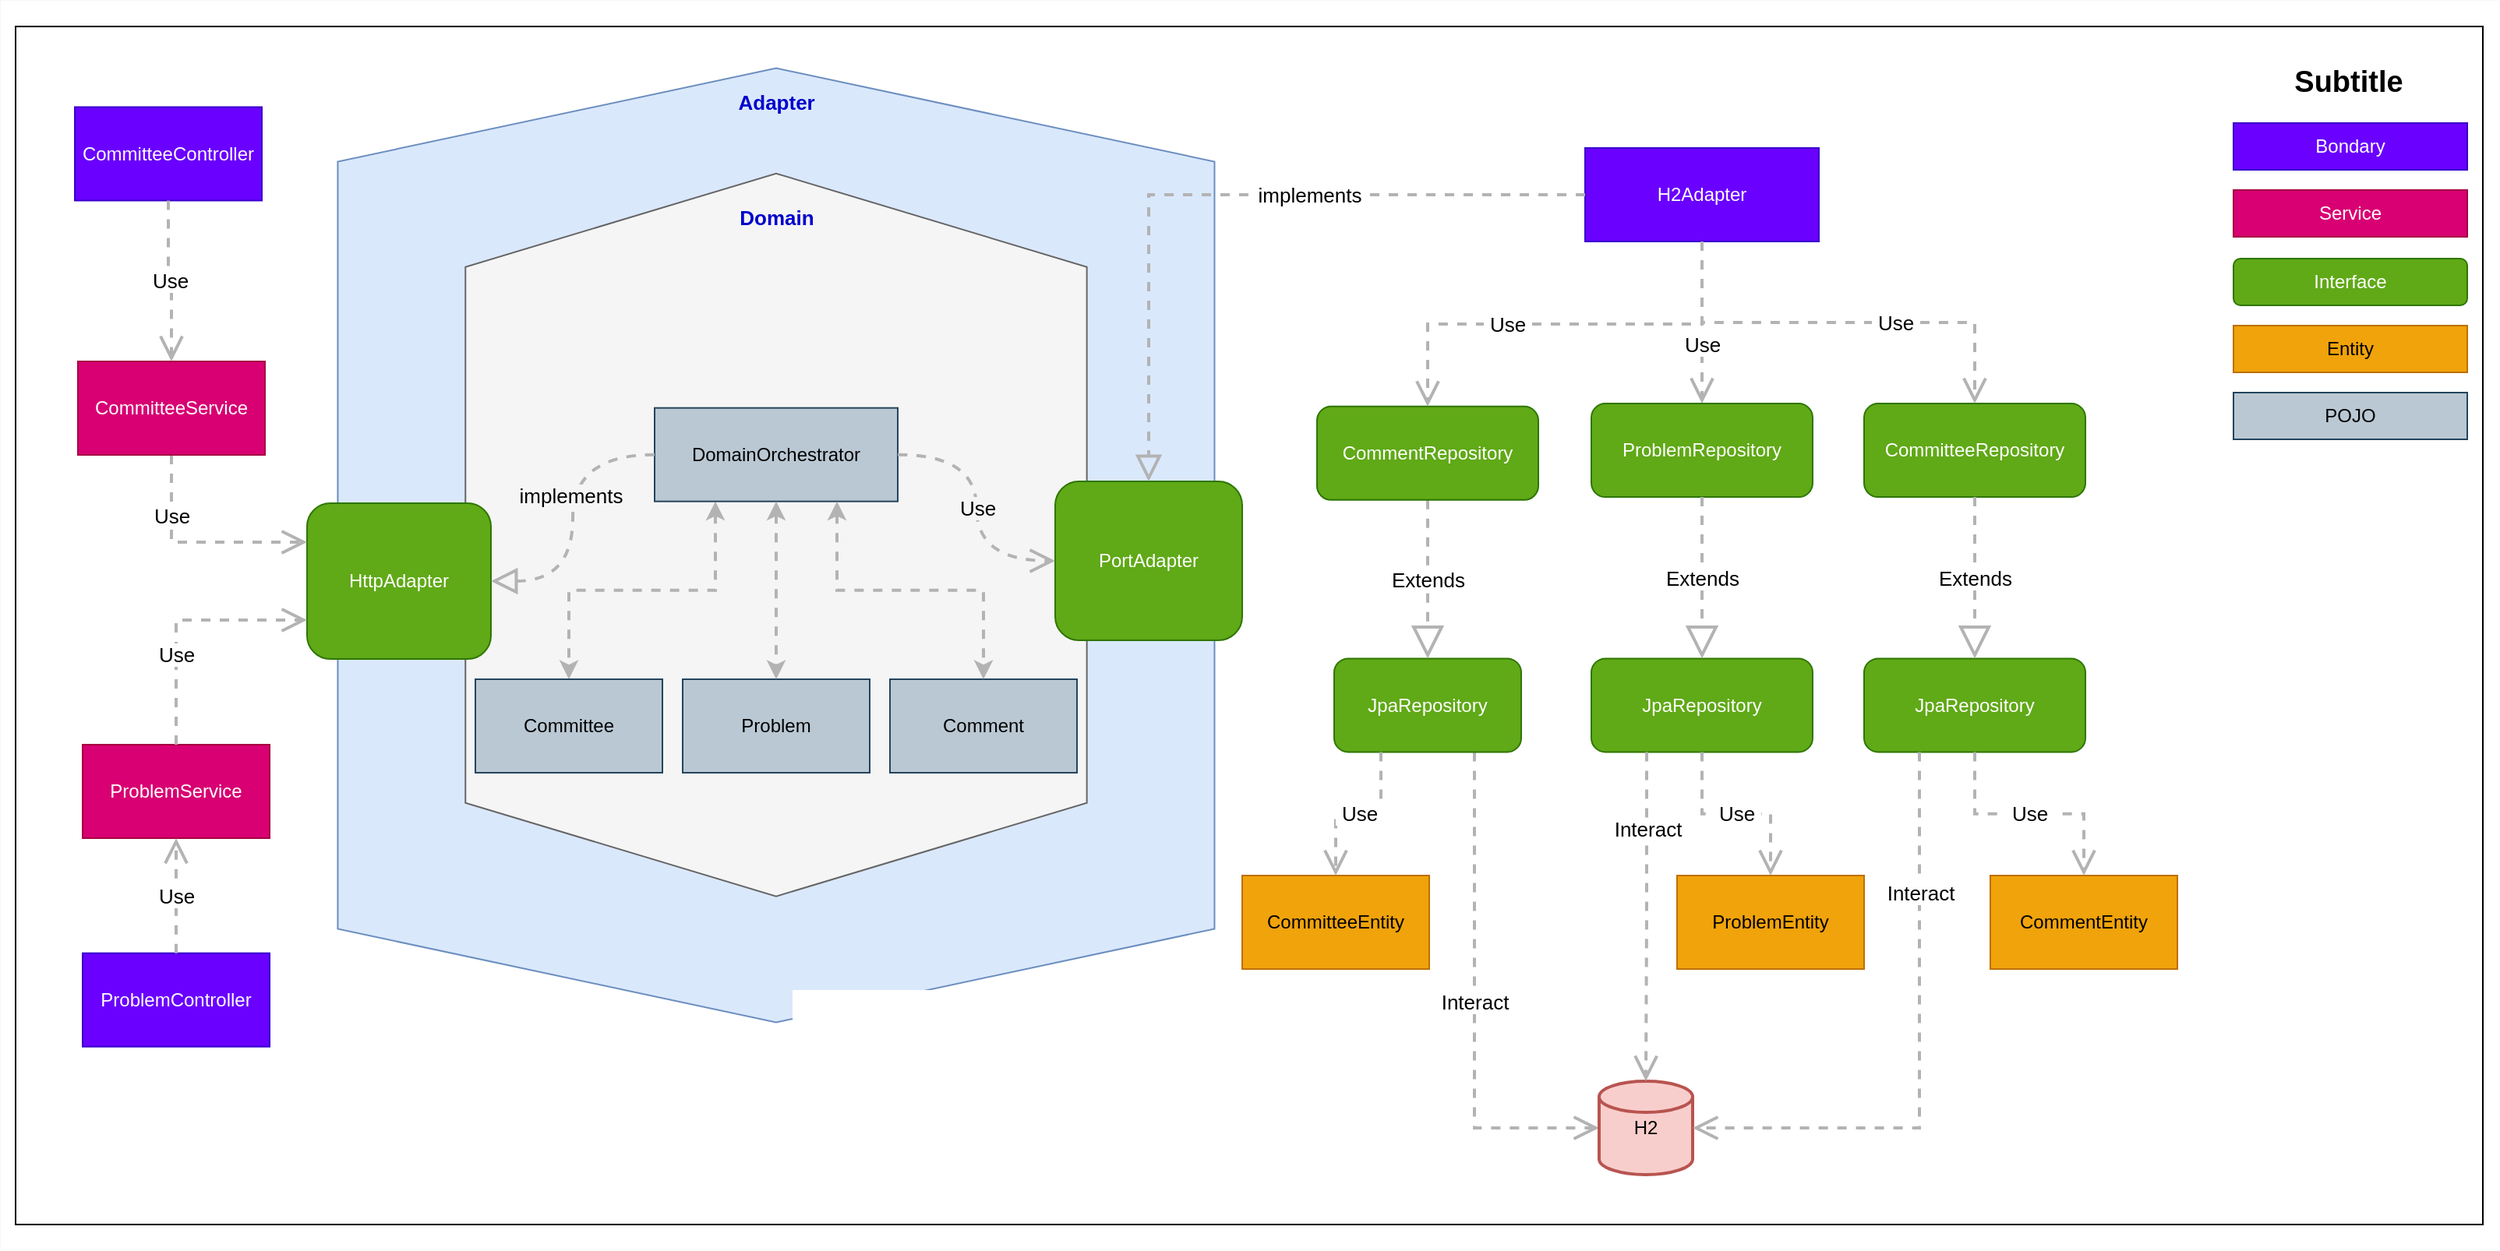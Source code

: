 <mxfile version="24.3.1" type="device">
  <diagram name="Página-1" id="RmR41FKQyNTd-4EqPvgw">
    <mxGraphModel dx="1786" dy="991" grid="0" gridSize="10" guides="1" tooltips="1" connect="1" arrows="1" fold="1" page="1" pageScale="1" pageWidth="1169" pageHeight="827" math="0" shadow="0">
      <root>
        <mxCell id="0" />
        <mxCell id="1" parent="0" />
        <mxCell id="VDhaZElDpYI76GXAFYW8-35" value="" style="rounded=0;whiteSpace=wrap;html=1;strokeWidth=0;strokeColor=#A8A8A8;" vertex="1" parent="1">
          <mxGeometry x="6" y="14" width="1603" height="802" as="geometry" />
        </mxCell>
        <mxCell id="6YGkL5kbI_UdYw510xrC-28" value="" style="rounded=0;whiteSpace=wrap;html=1;" parent="1" vertex="1">
          <mxGeometry x="16" y="31" width="1583" height="769" as="geometry" />
        </mxCell>
        <mxCell id="VDhaZElDpYI76GXAFYW8-1" value="&lt;b&gt;&lt;font color=&quot;#0000cc&quot; style=&quot;font-size: 13px;&quot;&gt;Adapter&lt;/font&gt;&lt;/b&gt;" style="shape=hexagon;perimeter=hexagonPerimeter2;whiteSpace=wrap;fixedSize=1;rotation=-90;size=60;fillColor=#dae8fc;strokeColor=#6c8ebf;align=left;html=1;textDirection=vertical-lr;spacingBottom=0;spacingRight=0;spacingLeft=580;" vertex="1" parent="1">
          <mxGeometry x="197.73" y="82.73" width="612.48" height="562.52" as="geometry" />
        </mxCell>
        <mxCell id="6YGkL5kbI_UdYw510xrC-1" value="&lt;b&gt;&lt;font color=&quot;#0000cc&quot; style=&quot;font-size: 13px;&quot;&gt;Domain&lt;/font&gt;&lt;/b&gt;" style="shape=hexagon;perimeter=hexagonPerimeter2;whiteSpace=wrap;fixedSize=1;rotation=-90;size=60;fillColor=#f5f5f5;fontColor=#333333;strokeColor=#666666;align=left;html=1;textDirection=vertical-lr;spacingBottom=0;spacingRight=0;spacingLeft=425;" parent="1" vertex="1">
          <mxGeometry x="271.98" y="158" width="464" height="398.69" as="geometry" />
        </mxCell>
        <mxCell id="6YGkL5kbI_UdYw510xrC-2" value="CommitteeController" style="rounded=0;whiteSpace=wrap;html=1;fillColor=#6a00ff;strokeColor=#3700CC;fontColor=#ffffff;" parent="1" vertex="1">
          <mxGeometry x="54" y="82.73" width="120" height="60" as="geometry" />
        </mxCell>
        <mxCell id="6YGkL5kbI_UdYw510xrC-3" value="HttpAdapter" style="rounded=1;whiteSpace=wrap;html=1;fillColor=#60a917;strokeColor=#2D7600;fontColor=#ffffff;" parent="1" vertex="1">
          <mxGeometry x="203" y="337" width="118" height="100" as="geometry" />
        </mxCell>
        <mxCell id="6YGkL5kbI_UdYw510xrC-25" style="edgeStyle=orthogonalEdgeStyle;rounded=0;orthogonalLoop=1;jettySize=auto;html=1;entryX=0.5;entryY=0;entryDx=0;entryDy=0;dashed=1;strokeWidth=2;strokeColor=#B3B3B3;startArrow=classic;startFill=1;exitX=0.25;exitY=1;exitDx=0;exitDy=0;" parent="1" source="6YGkL5kbI_UdYw510xrC-4" target="6YGkL5kbI_UdYw510xrC-24" edge="1">
          <mxGeometry relative="1" as="geometry" />
        </mxCell>
        <mxCell id="6YGkL5kbI_UdYw510xrC-4" value="DomainOrchestrator" style="rounded=0;whiteSpace=wrap;html=1;fillColor=#bac8d3;strokeColor=#23445d;" parent="1" vertex="1">
          <mxGeometry x="426" y="275.84" width="156" height="60" as="geometry" />
        </mxCell>
        <mxCell id="6YGkL5kbI_UdYw510xrC-6" value="" style="endArrow=block;dashed=1;endFill=0;endSize=12;html=1;rounded=0;exitX=0;exitY=0.5;exitDx=0;exitDy=0;entryX=1;entryY=0.5;entryDx=0;entryDy=0;strokeWidth=2;fontSize=13;strokeColor=#B3B3B3;edgeStyle=orthogonalEdgeStyle;curved=1;" parent="1" source="6YGkL5kbI_UdYw510xrC-4" target="6YGkL5kbI_UdYw510xrC-3" edge="1">
          <mxGeometry width="160" relative="1" as="geometry">
            <mxPoint x="63" y="335.84" as="sourcePoint" />
            <mxPoint x="223" y="335.84" as="targetPoint" />
          </mxGeometry>
        </mxCell>
        <mxCell id="6YGkL5kbI_UdYw510xrC-7" value="&lt;span style=&quot;background-color: rgb(245, 245, 245);&quot;&gt;implements&lt;/span&gt;" style="edgeLabel;html=1;align=center;verticalAlign=middle;resizable=0;points=[];fontSize=13;" parent="6YGkL5kbI_UdYw510xrC-6" vertex="1" connectable="0">
          <mxGeometry x="-0.159" y="-2" relative="1" as="geometry">
            <mxPoint as="offset" />
          </mxGeometry>
        </mxCell>
        <mxCell id="6YGkL5kbI_UdYw510xrC-11" value="PortAdapter" style="rounded=1;whiteSpace=wrap;html=1;fillColor=#60a917;strokeColor=#2D7600;fontColor=#ffffff;" parent="1" vertex="1">
          <mxGeometry x="683" y="323" width="120" height="102" as="geometry" />
        </mxCell>
        <mxCell id="6YGkL5kbI_UdYw510xrC-13" value="&lt;span style=&quot;background-color: rgb(245, 245, 245);&quot;&gt;&amp;nbsp;Use&amp;nbsp;&lt;/span&gt;" style="endArrow=open;endSize=12;dashed=1;html=1;rounded=0;exitX=1;exitY=0.5;exitDx=0;exitDy=0;entryX=0;entryY=0.5;entryDx=0;entryDy=0;edgeStyle=orthogonalEdgeStyle;strokeWidth=2;fontSize=13;strokeColor=#B3B3B3;curved=1;" parent="1" source="6YGkL5kbI_UdYw510xrC-4" target="6YGkL5kbI_UdYw510xrC-11" edge="1">
          <mxGeometry width="160" relative="1" as="geometry">
            <mxPoint x="363" y="725.84" as="sourcePoint" />
            <mxPoint x="783" y="465.84" as="targetPoint" />
            <mxPoint as="offset" />
          </mxGeometry>
        </mxCell>
        <mxCell id="6YGkL5kbI_UdYw510xrC-14" value="&amp;nbsp;Use&amp;nbsp;" style="endArrow=open;endSize=12;dashed=1;html=1;rounded=0;exitX=0.5;exitY=1;exitDx=0;exitDy=0;entryX=0;entryY=0.25;entryDx=0;entryDy=0;edgeStyle=orthogonalEdgeStyle;strokeWidth=2;fontSize=13;strokeColor=#B3B3B3;" parent="1" source="VDhaZElDpYI76GXAFYW8-4" target="6YGkL5kbI_UdYw510xrC-3" edge="1">
          <mxGeometry x="-0.455" width="160" relative="1" as="geometry">
            <mxPoint x="333" y="675.84" as="sourcePoint" />
            <mxPoint x="753" y="415.84" as="targetPoint" />
            <mxPoint as="offset" />
          </mxGeometry>
        </mxCell>
        <mxCell id="6YGkL5kbI_UdYw510xrC-15" value="H2Adapter" style="rounded=0;whiteSpace=wrap;html=1;fillColor=#6a00ff;strokeColor=#3700CC;fontColor=#ffffff;" parent="1" vertex="1">
          <mxGeometry x="1023" y="109" width="150" height="60" as="geometry" />
        </mxCell>
        <mxCell id="6YGkL5kbI_UdYw510xrC-16" value="" style="endArrow=block;dashed=1;endFill=0;endSize=12;html=1;rounded=0;exitX=0;exitY=0.5;exitDx=0;exitDy=0;strokeWidth=2;fontSize=13;strokeColor=#B3B3B3;edgeStyle=orthogonalEdgeStyle;" parent="1" source="6YGkL5kbI_UdYw510xrC-15" target="6YGkL5kbI_UdYw510xrC-11" edge="1">
          <mxGeometry width="160" relative="1" as="geometry">
            <mxPoint x="273" y="645.84" as="sourcePoint" />
            <mxPoint x="273" y="425.84" as="targetPoint" />
          </mxGeometry>
        </mxCell>
        <mxCell id="6YGkL5kbI_UdYw510xrC-17" value="implements" style="edgeLabel;html=1;align=center;verticalAlign=middle;resizable=0;points=[];fontSize=13;labelBackgroundColor=#FFFFFF;" parent="6YGkL5kbI_UdYw510xrC-16" vertex="1" connectable="0">
          <mxGeometry x="-0.159" y="-2" relative="1" as="geometry">
            <mxPoint x="18" y="2" as="offset" />
          </mxGeometry>
        </mxCell>
        <mxCell id="6YGkL5kbI_UdYw510xrC-19" value="&amp;nbsp;Use&amp;nbsp;" style="endArrow=open;endSize=12;dashed=1;html=1;rounded=0;edgeStyle=orthogonalEdgeStyle;strokeWidth=2;fontSize=13;strokeColor=#B3B3B3;" parent="1" source="6YGkL5kbI_UdYw510xrC-15" target="VDhaZElDpYI76GXAFYW8-13" edge="1">
          <mxGeometry x="0.263" width="160" relative="1" as="geometry">
            <mxPoint x="333" y="675.84" as="sourcePoint" />
            <mxPoint x="753" y="415.84" as="targetPoint" />
            <mxPoint as="offset" />
          </mxGeometry>
        </mxCell>
        <mxCell id="6YGkL5kbI_UdYw510xrC-20" value="Interact" style="endArrow=open;endSize=12;dashed=1;html=1;rounded=0;entryX=0;entryY=0.5;entryDx=0;entryDy=0;edgeStyle=orthogonalEdgeStyle;strokeWidth=2;fontSize=13;strokeColor=#B3B3B3;entryPerimeter=0;exitX=0.75;exitY=1;exitDx=0;exitDy=0;" parent="1" source="6YGkL5kbI_UdYw510xrC-21" target="6YGkL5kbI_UdYw510xrC-23" edge="1">
          <mxGeometry width="160" relative="1" as="geometry">
            <mxPoint x="343" y="685.84" as="sourcePoint" />
            <mxPoint x="763" y="425.84" as="targetPoint" />
            <mxPoint as="offset" />
          </mxGeometry>
        </mxCell>
        <mxCell id="6YGkL5kbI_UdYw510xrC-21" value="JpaRepository" style="rounded=1;whiteSpace=wrap;html=1;fillColor=#60a917;strokeColor=#2D7600;fontColor=#ffffff;" parent="1" vertex="1">
          <mxGeometry x="862" y="436.69" width="120" height="60" as="geometry" />
        </mxCell>
        <mxCell id="6YGkL5kbI_UdYw510xrC-22" value="&lt;font style=&quot;font-size: 13px;&quot;&gt;Extends&lt;/font&gt;" style="endArrow=block;endSize=16;endFill=0;html=1;rounded=0;exitX=0.5;exitY=1;exitDx=0;exitDy=0;entryX=0.5;entryY=0;entryDx=0;entryDy=0;strokeWidth=2;dashed=1;strokeColor=#B3B3B3;" parent="1" source="VDhaZElDpYI76GXAFYW8-14" target="6YGkL5kbI_UdYw510xrC-21" edge="1">
          <mxGeometry width="160" relative="1" as="geometry">
            <mxPoint x="613" y="415.84" as="sourcePoint" />
            <mxPoint x="773" y="415.84" as="targetPoint" />
          </mxGeometry>
        </mxCell>
        <mxCell id="6YGkL5kbI_UdYw510xrC-23" value="H2" style="strokeWidth=2;html=1;shape=mxgraph.flowchart.database;whiteSpace=wrap;fillColor=#f8cecc;strokeColor=#b85450;" parent="1" vertex="1">
          <mxGeometry x="1032" y="708" width="60" height="60" as="geometry" />
        </mxCell>
        <mxCell id="6YGkL5kbI_UdYw510xrC-24" value="Committee" style="rounded=0;whiteSpace=wrap;html=1;fillColor=#bac8d3;strokeColor=#23445d;" parent="1" vertex="1">
          <mxGeometry x="311" y="450" width="120" height="60" as="geometry" />
        </mxCell>
        <mxCell id="6YGkL5kbI_UdYw510xrC-26" value="CommitteeEntity" style="rounded=0;whiteSpace=wrap;html=1;fillColor=#f0a30a;strokeColor=#BD7000;fontColor=#000000;" parent="1" vertex="1">
          <mxGeometry x="803" y="576" width="120" height="60" as="geometry" />
        </mxCell>
        <mxCell id="6YGkL5kbI_UdYw510xrC-27" value="&amp;nbsp;Use&amp;nbsp;" style="endArrow=open;endSize=12;dashed=1;html=1;rounded=0;entryX=0.5;entryY=0;entryDx=0;entryDy=0;edgeStyle=orthogonalEdgeStyle;strokeWidth=2;fontSize=13;strokeColor=#B3B3B3;exitX=0.25;exitY=1;exitDx=0;exitDy=0;" parent="1" source="6YGkL5kbI_UdYw510xrC-21" target="6YGkL5kbI_UdYw510xrC-26" edge="1">
          <mxGeometry width="160" relative="1" as="geometry">
            <mxPoint x="933" y="575.84" as="sourcePoint" />
            <mxPoint x="793" y="576.84" as="targetPoint" />
            <mxPoint as="offset" />
          </mxGeometry>
        </mxCell>
        <mxCell id="VDhaZElDpYI76GXAFYW8-2" value="ProblemController" style="rounded=0;whiteSpace=wrap;html=1;fillColor=#6a00ff;strokeColor=#3700CC;fontColor=#ffffff;" vertex="1" parent="1">
          <mxGeometry x="59" y="625.84" width="120" height="60" as="geometry" />
        </mxCell>
        <mxCell id="VDhaZElDpYI76GXAFYW8-3" value="ProblemService" style="rounded=0;whiteSpace=wrap;html=1;fillColor=#d80073;strokeColor=#A50040;fontColor=#ffffff;" vertex="1" parent="1">
          <mxGeometry x="59" y="492" width="120" height="60" as="geometry" />
        </mxCell>
        <mxCell id="VDhaZElDpYI76GXAFYW8-4" value="CommitteeService" style="rounded=0;whiteSpace=wrap;html=1;fillColor=#d80073;strokeColor=#A50040;fontColor=#ffffff;" vertex="1" parent="1">
          <mxGeometry x="56" y="246" width="120" height="60" as="geometry" />
        </mxCell>
        <mxCell id="VDhaZElDpYI76GXAFYW8-5" value="&amp;nbsp;Use&amp;nbsp;" style="endArrow=open;endSize=12;dashed=1;html=1;rounded=0;exitX=0.5;exitY=1;exitDx=0;exitDy=0;edgeStyle=orthogonalEdgeStyle;strokeWidth=2;fontSize=13;strokeColor=#B3B3B3;" edge="1" parent="1" source="6YGkL5kbI_UdYw510xrC-2" target="VDhaZElDpYI76GXAFYW8-4">
          <mxGeometry width="160" relative="1" as="geometry">
            <mxPoint x="124" y="178" as="sourcePoint" />
            <mxPoint x="213" y="396" as="targetPoint" />
            <mxPoint as="offset" />
          </mxGeometry>
        </mxCell>
        <mxCell id="VDhaZElDpYI76GXAFYW8-6" value="&amp;nbsp;Use&amp;nbsp;" style="endArrow=open;endSize=12;dashed=1;html=1;rounded=0;exitX=0.5;exitY=0;exitDx=0;exitDy=0;edgeStyle=orthogonalEdgeStyle;strokeWidth=2;fontSize=13;strokeColor=#B3B3B3;entryX=0.5;entryY=1;entryDx=0;entryDy=0;" edge="1" parent="1" source="VDhaZElDpYI76GXAFYW8-2" target="VDhaZElDpYI76GXAFYW8-3">
          <mxGeometry width="160" relative="1" as="geometry">
            <mxPoint x="124" y="153" as="sourcePoint" />
            <mxPoint x="126" y="256" as="targetPoint" />
            <mxPoint as="offset" />
          </mxGeometry>
        </mxCell>
        <mxCell id="VDhaZElDpYI76GXAFYW8-7" value="&amp;nbsp;Use&amp;nbsp;" style="endArrow=open;endSize=12;dashed=1;html=1;rounded=0;exitX=0.5;exitY=0;exitDx=0;exitDy=0;edgeStyle=orthogonalEdgeStyle;strokeWidth=2;fontSize=13;strokeColor=#B3B3B3;entryX=0;entryY=0.75;entryDx=0;entryDy=0;" edge="1" parent="1" source="VDhaZElDpYI76GXAFYW8-3" target="6YGkL5kbI_UdYw510xrC-3">
          <mxGeometry x="-0.293" width="160" relative="1" as="geometry">
            <mxPoint x="129" y="636" as="sourcePoint" />
            <mxPoint x="129" y="562" as="targetPoint" />
            <mxPoint as="offset" />
          </mxGeometry>
        </mxCell>
        <mxCell id="VDhaZElDpYI76GXAFYW8-8" value="Problem" style="rounded=0;whiteSpace=wrap;html=1;fillColor=#bac8d3;strokeColor=#23445d;" vertex="1" parent="1">
          <mxGeometry x="444" y="450" width="120" height="60" as="geometry" />
        </mxCell>
        <mxCell id="VDhaZElDpYI76GXAFYW8-9" value="Comment" style="rounded=0;whiteSpace=wrap;html=1;fillColor=#bac8d3;strokeColor=#23445d;" vertex="1" parent="1">
          <mxGeometry x="577" y="450" width="120" height="60" as="geometry" />
        </mxCell>
        <mxCell id="VDhaZElDpYI76GXAFYW8-10" style="edgeStyle=orthogonalEdgeStyle;rounded=0;orthogonalLoop=1;jettySize=auto;html=1;entryX=0.5;entryY=0;entryDx=0;entryDy=0;dashed=1;strokeWidth=2;strokeColor=#B3B3B3;startArrow=classic;startFill=1;exitX=0.5;exitY=1;exitDx=0;exitDy=0;" edge="1" parent="1" source="6YGkL5kbI_UdYw510xrC-4" target="VDhaZElDpYI76GXAFYW8-8">
          <mxGeometry relative="1" as="geometry">
            <mxPoint x="514" y="346" as="sourcePoint" />
            <mxPoint x="381" y="460" as="targetPoint" />
          </mxGeometry>
        </mxCell>
        <mxCell id="VDhaZElDpYI76GXAFYW8-11" style="edgeStyle=orthogonalEdgeStyle;rounded=0;orthogonalLoop=1;jettySize=auto;html=1;entryX=0.5;entryY=0;entryDx=0;entryDy=0;dashed=1;strokeWidth=2;strokeColor=#B3B3B3;startArrow=classic;startFill=1;exitX=0.75;exitY=1;exitDx=0;exitDy=0;" edge="1" parent="1" source="6YGkL5kbI_UdYw510xrC-4" target="VDhaZElDpYI76GXAFYW8-9">
          <mxGeometry relative="1" as="geometry">
            <mxPoint x="514" y="346" as="sourcePoint" />
            <mxPoint x="514" y="460" as="targetPoint" />
          </mxGeometry>
        </mxCell>
        <mxCell id="VDhaZElDpYI76GXAFYW8-12" value="CommitteeRepository" style="rounded=1;whiteSpace=wrap;html=1;fillColor=#60a917;strokeColor=#2D7600;fontColor=#ffffff;" vertex="1" parent="1">
          <mxGeometry x="1202" y="273.06" width="142" height="60" as="geometry" />
        </mxCell>
        <mxCell id="VDhaZElDpYI76GXAFYW8-13" value="ProblemRepository" style="rounded=1;whiteSpace=wrap;html=1;fillColor=#60a917;strokeColor=#2D7600;fontColor=#ffffff;" vertex="1" parent="1">
          <mxGeometry x="1027" y="273.06" width="142" height="60" as="geometry" />
        </mxCell>
        <mxCell id="VDhaZElDpYI76GXAFYW8-14" value="CommentRepository" style="rounded=1;whiteSpace=wrap;html=1;fillColor=#60a917;strokeColor=#2D7600;fontColor=#ffffff;" vertex="1" parent="1">
          <mxGeometry x="851" y="274.91" width="142" height="60" as="geometry" />
        </mxCell>
        <mxCell id="VDhaZElDpYI76GXAFYW8-15" value="&amp;nbsp;Use&amp;nbsp;" style="endArrow=open;endSize=12;dashed=1;html=1;rounded=0;exitX=0.5;exitY=1;exitDx=0;exitDy=0;entryX=0.5;entryY=0;entryDx=0;entryDy=0;edgeStyle=orthogonalEdgeStyle;strokeWidth=2;fontSize=13;strokeColor=#B3B3B3;" edge="1" parent="1" source="6YGkL5kbI_UdYw510xrC-15" target="VDhaZElDpYI76GXAFYW8-12">
          <mxGeometry x="0.263" width="160" relative="1" as="geometry">
            <mxPoint x="963" y="214" as="sourcePoint" />
            <mxPoint x="982" y="356" as="targetPoint" />
            <mxPoint as="offset" />
          </mxGeometry>
        </mxCell>
        <mxCell id="VDhaZElDpYI76GXAFYW8-16" value="&amp;nbsp;Use&amp;nbsp;" style="endArrow=open;endSize=12;dashed=1;html=1;rounded=0;exitX=0.5;exitY=1;exitDx=0;exitDy=0;edgeStyle=orthogonalEdgeStyle;strokeWidth=2;fontSize=13;strokeColor=#B3B3B3;" edge="1" parent="1" source="6YGkL5kbI_UdYw510xrC-15" target="VDhaZElDpYI76GXAFYW8-14">
          <mxGeometry x="0.263" width="160" relative="1" as="geometry">
            <mxPoint x="888" y="184" as="sourcePoint" />
            <mxPoint x="991" y="109" as="targetPoint" />
            <mxPoint as="offset" />
          </mxGeometry>
        </mxCell>
        <mxCell id="VDhaZElDpYI76GXAFYW8-18" value="JpaRepository" style="rounded=1;whiteSpace=wrap;html=1;fillColor=#60a917;strokeColor=#2D7600;fontColor=#ffffff;" vertex="1" parent="1">
          <mxGeometry x="1202" y="436.69" width="142" height="60" as="geometry" />
        </mxCell>
        <mxCell id="VDhaZElDpYI76GXAFYW8-19" value="JpaRepository" style="rounded=1;whiteSpace=wrap;html=1;fillColor=#60a917;strokeColor=#2D7600;fontColor=#ffffff;" vertex="1" parent="1">
          <mxGeometry x="1027" y="436.69" width="142" height="60" as="geometry" />
        </mxCell>
        <mxCell id="VDhaZElDpYI76GXAFYW8-20" value="&lt;font style=&quot;font-size: 13px;&quot;&gt;Extends&lt;/font&gt;" style="endArrow=block;endSize=16;endFill=0;html=1;rounded=0;exitX=0.5;exitY=1;exitDx=0;exitDy=0;strokeWidth=2;dashed=1;strokeColor=#B3B3B3;" edge="1" parent="1" source="VDhaZElDpYI76GXAFYW8-13" target="VDhaZElDpYI76GXAFYW8-19">
          <mxGeometry width="160" relative="1" as="geometry">
            <mxPoint x="904" y="405" as="sourcePoint" />
            <mxPoint x="904" y="507" as="targetPoint" />
          </mxGeometry>
        </mxCell>
        <mxCell id="VDhaZElDpYI76GXAFYW8-21" value="&lt;font style=&quot;font-size: 13px;&quot;&gt;Extends&lt;/font&gt;" style="endArrow=block;endSize=16;endFill=0;html=1;rounded=0;exitX=0.5;exitY=1;exitDx=0;exitDy=0;strokeWidth=2;dashed=1;strokeColor=#B3B3B3;" edge="1" parent="1" source="VDhaZElDpYI76GXAFYW8-12" target="VDhaZElDpYI76GXAFYW8-18">
          <mxGeometry width="160" relative="1" as="geometry">
            <mxPoint x="1080" y="403" as="sourcePoint" />
            <mxPoint x="1080" y="507" as="targetPoint" />
          </mxGeometry>
        </mxCell>
        <mxCell id="VDhaZElDpYI76GXAFYW8-22" value="ProblemEntity" style="rounded=0;whiteSpace=wrap;html=1;fillColor=#f0a30a;strokeColor=#BD7000;fontColor=#000000;" vertex="1" parent="1">
          <mxGeometry x="1082" y="576" width="120" height="60" as="geometry" />
        </mxCell>
        <mxCell id="VDhaZElDpYI76GXAFYW8-23" value="CommentEntity" style="rounded=0;whiteSpace=wrap;html=1;fillColor=#f0a30a;strokeColor=#BD7000;fontColor=#000000;" vertex="1" parent="1">
          <mxGeometry x="1283" y="576" width="120" height="60" as="geometry" />
        </mxCell>
        <mxCell id="VDhaZElDpYI76GXAFYW8-24" value="&amp;nbsp;Use&amp;nbsp;" style="endArrow=open;endSize=12;dashed=1;html=1;rounded=0;entryX=0.5;entryY=0;entryDx=0;entryDy=0;edgeStyle=orthogonalEdgeStyle;strokeWidth=2;fontSize=13;strokeColor=#B3B3B3;exitX=0.5;exitY=1;exitDx=0;exitDy=0;" edge="1" parent="1" source="VDhaZElDpYI76GXAFYW8-19" target="VDhaZElDpYI76GXAFYW8-22">
          <mxGeometry width="160" relative="1" as="geometry">
            <mxPoint x="874" y="567" as="sourcePoint" />
            <mxPoint x="873" y="672" as="targetPoint" />
            <mxPoint as="offset" />
          </mxGeometry>
        </mxCell>
        <mxCell id="VDhaZElDpYI76GXAFYW8-25" value="&amp;nbsp;Use&amp;nbsp;" style="endArrow=open;endSize=12;dashed=1;html=1;rounded=0;entryX=0.5;entryY=0;entryDx=0;entryDy=0;edgeStyle=orthogonalEdgeStyle;strokeWidth=2;fontSize=13;strokeColor=#B3B3B3;exitX=0.5;exitY=1;exitDx=0;exitDy=0;" edge="1" parent="1" source="VDhaZElDpYI76GXAFYW8-18" target="VDhaZElDpYI76GXAFYW8-23">
          <mxGeometry width="160" relative="1" as="geometry">
            <mxPoint x="1080" y="567" as="sourcePoint" />
            <mxPoint x="1164" y="655" as="targetPoint" />
            <mxPoint as="offset" />
          </mxGeometry>
        </mxCell>
        <mxCell id="VDhaZElDpYI76GXAFYW8-26" value="Interact" style="endArrow=open;endSize=12;dashed=1;html=1;rounded=0;entryX=0.5;entryY=0;entryDx=0;entryDy=0;edgeStyle=orthogonalEdgeStyle;strokeWidth=2;fontSize=13;strokeColor=#B3B3B3;entryPerimeter=0;exitX=0.25;exitY=1;exitDx=0;exitDy=0;" edge="1" parent="1" source="VDhaZElDpYI76GXAFYW8-19" target="6YGkL5kbI_UdYw510xrC-23">
          <mxGeometry x="-0.535" width="160" relative="1" as="geometry">
            <mxPoint x="962" y="507" as="sourcePoint" />
            <mxPoint x="1063" y="718" as="targetPoint" />
            <mxPoint as="offset" />
          </mxGeometry>
        </mxCell>
        <mxCell id="VDhaZElDpYI76GXAFYW8-27" value="Interact" style="endArrow=open;endSize=12;dashed=1;html=1;rounded=0;entryX=1;entryY=0.5;entryDx=0;entryDy=0;edgeStyle=orthogonalEdgeStyle;strokeWidth=2;fontSize=13;strokeColor=#B3B3B3;entryPerimeter=0;exitX=0.25;exitY=1;exitDx=0;exitDy=0;" edge="1" parent="1" source="VDhaZElDpYI76GXAFYW8-18" target="6YGkL5kbI_UdYw510xrC-23">
          <mxGeometry x="-0.535" width="160" relative="1" as="geometry">
            <mxPoint x="1072" y="507" as="sourcePoint" />
            <mxPoint x="1063" y="718" as="targetPoint" />
            <mxPoint as="offset" />
          </mxGeometry>
        </mxCell>
        <mxCell id="VDhaZElDpYI76GXAFYW8-33" value="Subtitle" style="text;html=1;align=center;verticalAlign=middle;whiteSpace=wrap;rounded=0;fontSize=19;fontStyle=1;strokeColor=none;fillColor=none;fillStyle=solid;" vertex="1" parent="1">
          <mxGeometry x="1439" y="52" width="148" height="30" as="geometry" />
        </mxCell>
        <mxCell id="VDhaZElDpYI76GXAFYW8-36" value="" style="group" vertex="1" connectable="0" parent="1">
          <mxGeometry x="1439" y="93" width="150" height="203" as="geometry" />
        </mxCell>
        <mxCell id="VDhaZElDpYI76GXAFYW8-28" value="Interface" style="rounded=1;whiteSpace=wrap;html=1;fillColor=#60a917;strokeColor=#2D7600;fontColor=#ffffff;" vertex="1" parent="VDhaZElDpYI76GXAFYW8-36">
          <mxGeometry y="87" width="150" height="30" as="geometry" />
        </mxCell>
        <mxCell id="VDhaZElDpYI76GXAFYW8-29" value="Entity" style="rounded=0;whiteSpace=wrap;html=1;fillColor=#f0a30a;strokeColor=#BD7000;fontColor=#000000;" vertex="1" parent="VDhaZElDpYI76GXAFYW8-36">
          <mxGeometry y="130" width="150" height="30" as="geometry" />
        </mxCell>
        <mxCell id="VDhaZElDpYI76GXAFYW8-30" value="POJO" style="rounded=0;whiteSpace=wrap;html=1;fillColor=#bac8d3;strokeColor=#23445d;" vertex="1" parent="VDhaZElDpYI76GXAFYW8-36">
          <mxGeometry y="173" width="150" height="30" as="geometry" />
        </mxCell>
        <mxCell id="VDhaZElDpYI76GXAFYW8-31" value="Bondary" style="rounded=0;whiteSpace=wrap;html=1;fillColor=#6a00ff;strokeColor=#3700CC;fontColor=#ffffff;" vertex="1" parent="VDhaZElDpYI76GXAFYW8-36">
          <mxGeometry width="150" height="30" as="geometry" />
        </mxCell>
        <mxCell id="VDhaZElDpYI76GXAFYW8-32" value="Service" style="rounded=0;whiteSpace=wrap;html=1;fillColor=#d80073;strokeColor=#A50040;fontColor=#ffffff;" vertex="1" parent="VDhaZElDpYI76GXAFYW8-36">
          <mxGeometry y="43" width="150" height="30" as="geometry" />
        </mxCell>
      </root>
    </mxGraphModel>
  </diagram>
</mxfile>
